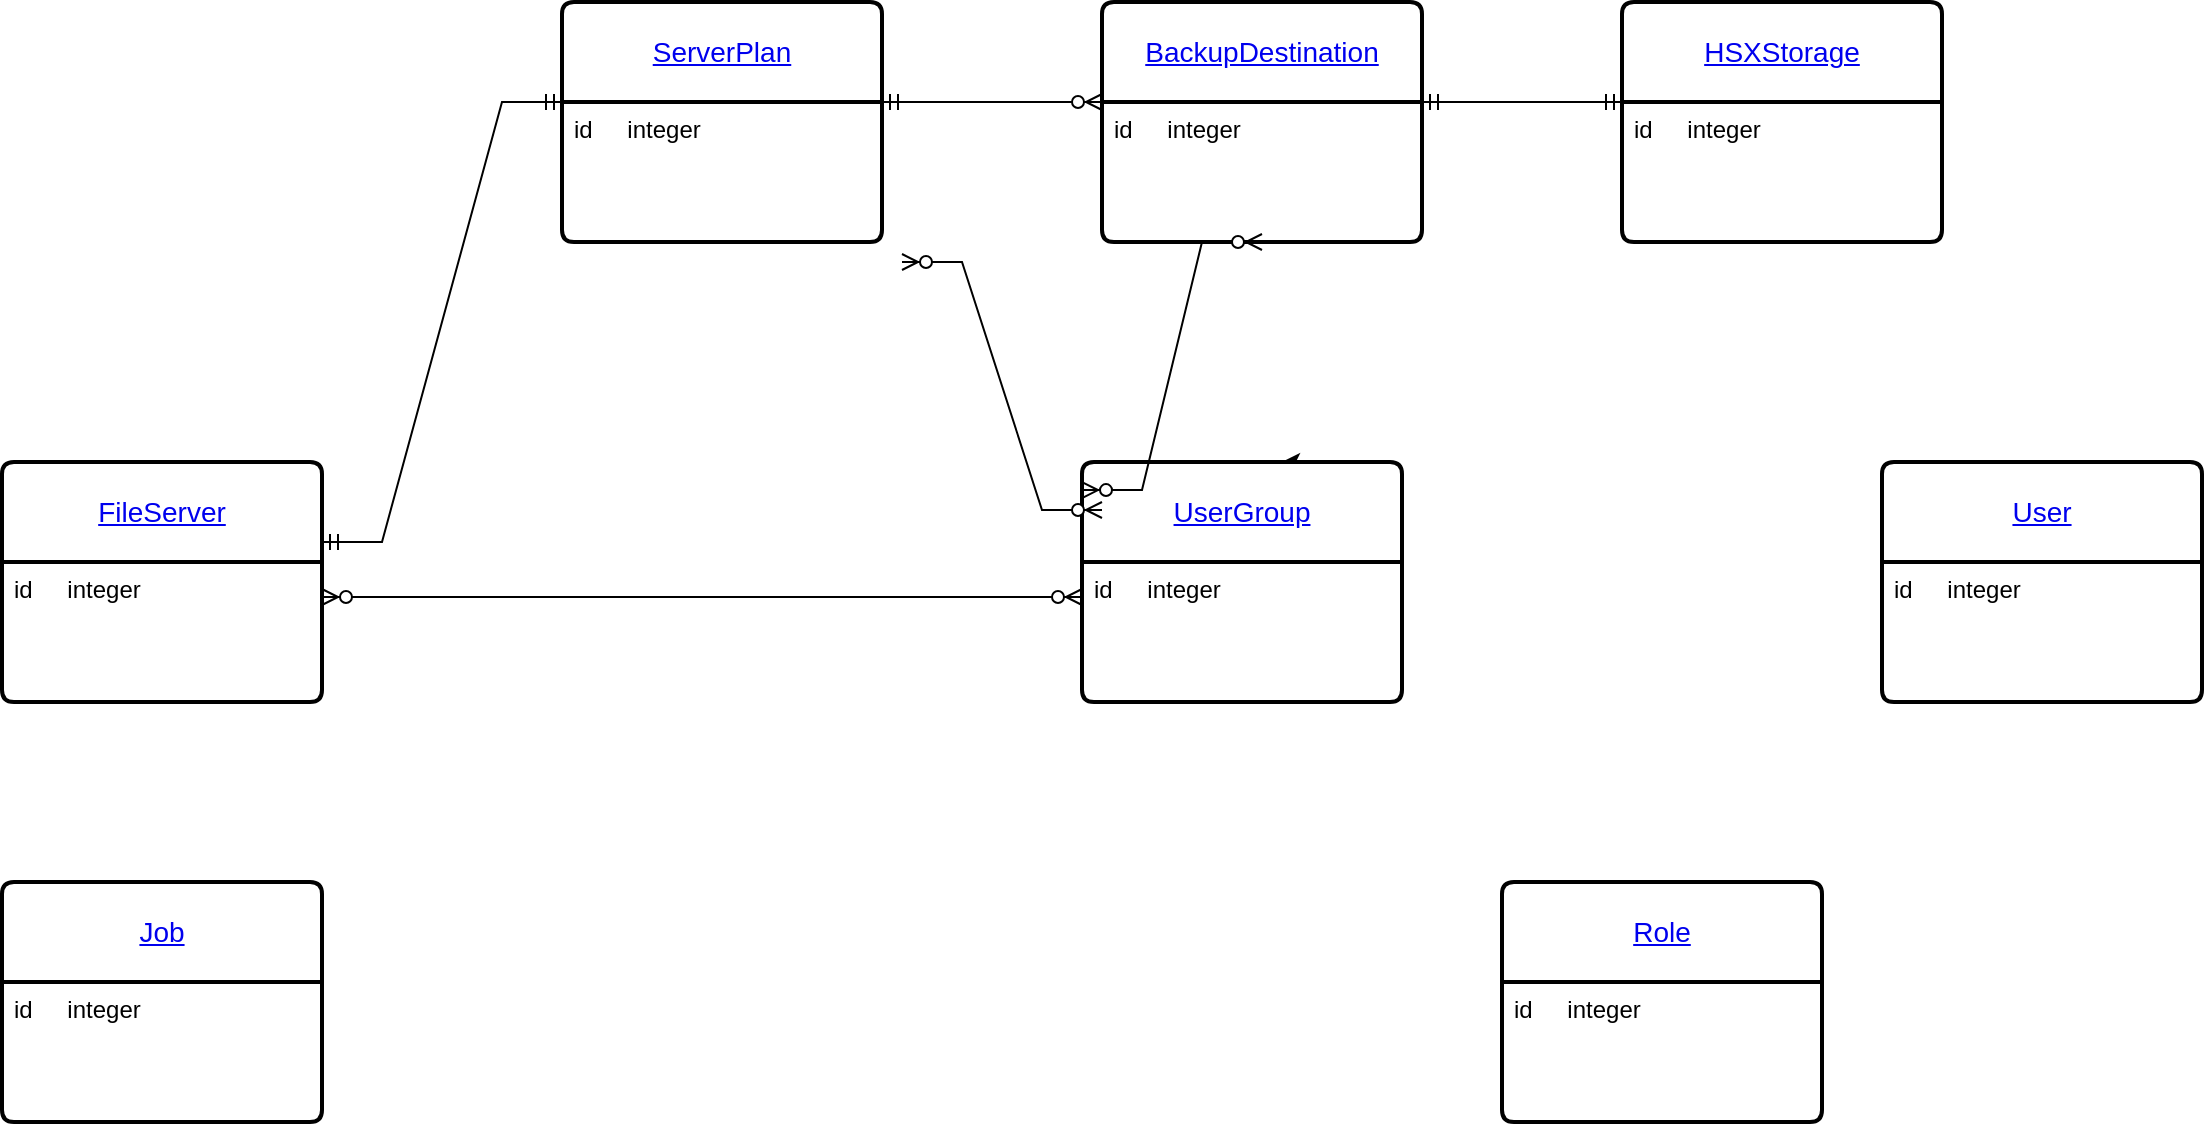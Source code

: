<mxfile version="22.1.7" type="github">
  <diagram name="Page-1" id="DsbFrssbx2dvVhhEY77j">
    <mxGraphModel dx="2234" dy="790" grid="1" gridSize="10" guides="1" tooltips="1" connect="1" arrows="1" fold="1" page="0" pageScale="1" pageWidth="850" pageHeight="1100" math="0" shadow="0">
      <root>
        <mxCell id="0" />
        <mxCell id="1" parent="0" />
        <mxCell id="5Wq9M_YqisIYOuM1t0nU-1" value="&lt;a href=&quot;https://api-next.commvault.com/docs/api/cv/OpenAPI3/get-file-servers#get-file-servers&quot;&gt;FileServer&lt;/a&gt;" style="swimlane;childLayout=stackLayout;horizontal=1;startSize=50;horizontalStack=0;rounded=1;fontSize=14;fontStyle=0;strokeWidth=2;resizeParent=0;resizeLast=1;shadow=0;dashed=0;align=center;arcSize=4;whiteSpace=wrap;html=1;" parent="1" vertex="1">
          <mxGeometry x="-400" y="330" width="160" height="120" as="geometry">
            <mxRectangle x="70" y="140" width="80" height="50" as="alternateBounds" />
          </mxGeometry>
        </mxCell>
        <mxCell id="5Wq9M_YqisIYOuM1t0nU-2" value="id&lt;span style=&quot;white-space: pre;&quot;&gt;&#x9;&lt;/span&gt;integer" style="align=left;strokeColor=none;fillColor=none;spacingLeft=4;fontSize=12;verticalAlign=top;resizable=0;rotatable=0;part=1;html=1;" parent="5Wq9M_YqisIYOuM1t0nU-1" vertex="1">
          <mxGeometry y="50" width="160" height="70" as="geometry" />
        </mxCell>
        <mxCell id="5Wq9M_YqisIYOuM1t0nU-3" value="&lt;a href=&quot;https://api-next.commvault.com/docs/api/cv/OpenAPI3/get-plan-by-id&quot;&gt;ServerPlan&lt;/a&gt;" style="swimlane;childLayout=stackLayout;horizontal=1;startSize=50;horizontalStack=0;rounded=1;fontSize=14;fontStyle=0;strokeWidth=2;resizeParent=0;resizeLast=1;shadow=0;dashed=0;align=center;arcSize=4;whiteSpace=wrap;html=1;" parent="1" vertex="1">
          <mxGeometry x="-120" y="100" width="160" height="120" as="geometry">
            <mxRectangle x="70" y="140" width="80" height="50" as="alternateBounds" />
          </mxGeometry>
        </mxCell>
        <mxCell id="5Wq9M_YqisIYOuM1t0nU-4" value="id&lt;span style=&quot;white-space: pre;&quot;&gt;&#x9;&lt;/span&gt;integer" style="align=left;strokeColor=none;fillColor=none;spacingLeft=4;fontSize=12;verticalAlign=top;resizable=0;rotatable=0;part=1;html=1;" parent="5Wq9M_YqisIYOuM1t0nU-3" vertex="1">
          <mxGeometry y="50" width="160" height="70" as="geometry" />
        </mxCell>
        <mxCell id="5Wq9M_YqisIYOuM1t0nU-10" value="&lt;a href=&quot;https://api-next.commvault.com/docs/api/cv/OpenAPI3/get-backup-destination-details&quot;&gt;BackupDestination&lt;/a&gt;" style="swimlane;childLayout=stackLayout;horizontal=1;startSize=50;horizontalStack=0;rounded=1;fontSize=14;fontStyle=0;strokeWidth=2;resizeParent=0;resizeLast=1;shadow=0;dashed=0;align=center;arcSize=4;whiteSpace=wrap;html=1;" parent="1" vertex="1">
          <mxGeometry x="150" y="100" width="160" height="120" as="geometry">
            <mxRectangle x="70" y="140" width="80" height="50" as="alternateBounds" />
          </mxGeometry>
        </mxCell>
        <mxCell id="5Wq9M_YqisIYOuM1t0nU-11" value="id&lt;span style=&quot;white-space: pre;&quot;&gt;&#x9;&lt;/span&gt;integer" style="align=left;strokeColor=none;fillColor=none;spacingLeft=4;fontSize=12;verticalAlign=top;resizable=0;rotatable=0;part=1;html=1;" parent="5Wq9M_YqisIYOuM1t0nU-10" vertex="1">
          <mxGeometry y="50" width="160" height="70" as="geometry" />
        </mxCell>
        <mxCell id="5Wq9M_YqisIYOuM1t0nU-12" value="&lt;a href=&quot;https://api-next.commvault.com/docs/api/cv/OpenAPI3/get-hyper-scale-storage-by-id#get-details-of-a-specific-hyperscale-storage&quot;&gt;HSXStorage&lt;/a&gt;" style="swimlane;childLayout=stackLayout;horizontal=1;startSize=50;horizontalStack=0;rounded=1;fontSize=14;fontStyle=0;strokeWidth=2;resizeParent=0;resizeLast=1;shadow=0;dashed=0;align=center;arcSize=4;whiteSpace=wrap;html=1;" parent="1" vertex="1">
          <mxGeometry x="410" y="100" width="160" height="120" as="geometry">
            <mxRectangle x="70" y="140" width="80" height="50" as="alternateBounds" />
          </mxGeometry>
        </mxCell>
        <mxCell id="5Wq9M_YqisIYOuM1t0nU-13" value="id&lt;span style=&quot;white-space: pre;&quot;&gt;&#x9;&lt;/span&gt;integer" style="align=left;strokeColor=none;fillColor=none;spacingLeft=4;fontSize=12;verticalAlign=top;resizable=0;rotatable=0;part=1;html=1;" parent="5Wq9M_YqisIYOuM1t0nU-12" vertex="1">
          <mxGeometry y="50" width="160" height="70" as="geometry" />
        </mxCell>
        <mxCell id="SlC107RUCFVOXHT2UsFt-3" style="edgeStyle=orthogonalEdgeStyle;rounded=0;orthogonalLoop=1;jettySize=auto;html=1;exitX=0.75;exitY=0;exitDx=0;exitDy=0;" edge="1" parent="1" source="SlC107RUCFVOXHT2UsFt-1">
          <mxGeometry relative="1" as="geometry">
            <mxPoint x="240" y="330.0" as="targetPoint" />
          </mxGeometry>
        </mxCell>
        <mxCell id="SlC107RUCFVOXHT2UsFt-1" value="&lt;a href=&quot;https://api-next.commvault.com/docs/api/cv/OpenAPI3/get-user-group-details&quot;&gt;UserGroup&lt;/a&gt;" style="swimlane;childLayout=stackLayout;horizontal=1;startSize=50;horizontalStack=0;rounded=1;fontSize=14;fontStyle=0;strokeWidth=2;resizeParent=0;resizeLast=1;shadow=0;dashed=0;align=center;arcSize=4;whiteSpace=wrap;html=1;" vertex="1" parent="1">
          <mxGeometry x="140" y="330" width="160" height="120" as="geometry">
            <mxRectangle x="70" y="140" width="80" height="50" as="alternateBounds" />
          </mxGeometry>
        </mxCell>
        <mxCell id="SlC107RUCFVOXHT2UsFt-2" value="id&lt;span style=&quot;white-space: pre;&quot;&gt;&#x9;&lt;/span&gt;integer" style="align=left;strokeColor=none;fillColor=none;spacingLeft=4;fontSize=12;verticalAlign=top;resizable=0;rotatable=0;part=1;html=1;" vertex="1" parent="SlC107RUCFVOXHT2UsFt-1">
          <mxGeometry y="50" width="160" height="70" as="geometry" />
        </mxCell>
        <mxCell id="SlC107RUCFVOXHT2UsFt-4" value="&lt;a href=&quot;https://api-next.commvault.com/docs/api/cv/OpenAPI3/get-role-details&quot;&gt;Role&lt;/a&gt;" style="swimlane;childLayout=stackLayout;horizontal=1;startSize=50;horizontalStack=0;rounded=1;fontSize=14;fontStyle=0;strokeWidth=2;resizeParent=0;resizeLast=1;shadow=0;dashed=0;align=center;arcSize=4;whiteSpace=wrap;html=1;" vertex="1" parent="1">
          <mxGeometry x="350" y="540" width="160" height="120" as="geometry">
            <mxRectangle x="70" y="140" width="80" height="50" as="alternateBounds" />
          </mxGeometry>
        </mxCell>
        <mxCell id="SlC107RUCFVOXHT2UsFt-5" value="id&lt;span style=&quot;white-space: pre;&quot;&gt;&#x9;&lt;/span&gt;integer" style="align=left;strokeColor=none;fillColor=none;spacingLeft=4;fontSize=12;verticalAlign=top;resizable=0;rotatable=0;part=1;html=1;" vertex="1" parent="SlC107RUCFVOXHT2UsFt-4">
          <mxGeometry y="50" width="160" height="70" as="geometry" />
        </mxCell>
        <mxCell id="SlC107RUCFVOXHT2UsFt-6" value="&lt;a href=&quot;https://api-next.commvault.com/docs/api/cv/OpenAPI3/get-user-details&quot;&gt;User&lt;/a&gt;" style="swimlane;childLayout=stackLayout;horizontal=1;startSize=50;horizontalStack=0;rounded=1;fontSize=14;fontStyle=0;strokeWidth=2;resizeParent=0;resizeLast=1;shadow=0;dashed=0;align=center;arcSize=4;whiteSpace=wrap;html=1;" vertex="1" parent="1">
          <mxGeometry x="540" y="330" width="160" height="120" as="geometry">
            <mxRectangle x="70" y="140" width="80" height="50" as="alternateBounds" />
          </mxGeometry>
        </mxCell>
        <mxCell id="SlC107RUCFVOXHT2UsFt-7" value="id&lt;span style=&quot;white-space: pre;&quot;&gt;&#x9;&lt;/span&gt;integer" style="align=left;strokeColor=none;fillColor=none;spacingLeft=4;fontSize=12;verticalAlign=top;resizable=0;rotatable=0;part=1;html=1;" vertex="1" parent="SlC107RUCFVOXHT2UsFt-6">
          <mxGeometry y="50" width="160" height="70" as="geometry" />
        </mxCell>
        <mxCell id="SlC107RUCFVOXHT2UsFt-8" value="&lt;a href=&quot;https://api-next.commvault.com/docs/api/cv/JobOperations/get-job-summary-of-a-job#get-job-summary-of-a-job&quot;&gt;Job&lt;/a&gt;" style="swimlane;childLayout=stackLayout;horizontal=1;startSize=50;horizontalStack=0;rounded=1;fontSize=14;fontStyle=0;strokeWidth=2;resizeParent=0;resizeLast=1;shadow=0;dashed=0;align=center;arcSize=4;whiteSpace=wrap;html=1;" vertex="1" parent="1">
          <mxGeometry x="-400" y="540" width="160" height="120" as="geometry">
            <mxRectangle x="70" y="140" width="80" height="50" as="alternateBounds" />
          </mxGeometry>
        </mxCell>
        <mxCell id="SlC107RUCFVOXHT2UsFt-9" value="id&lt;span style=&quot;white-space: pre;&quot;&gt;&#x9;&lt;/span&gt;integer" style="align=left;strokeColor=none;fillColor=none;spacingLeft=4;fontSize=12;verticalAlign=top;resizable=0;rotatable=0;part=1;html=1;" vertex="1" parent="SlC107RUCFVOXHT2UsFt-8">
          <mxGeometry y="50" width="160" height="70" as="geometry" />
        </mxCell>
        <mxCell id="SlC107RUCFVOXHT2UsFt-16" value="" style="edgeStyle=entityRelationEdgeStyle;fontSize=12;html=1;endArrow=ERmandOne;startArrow=ERmandOne;rounded=0;exitX=1;exitY=0.333;exitDx=0;exitDy=0;exitPerimeter=0;entryX=0;entryY=0;entryDx=0;entryDy=0;" edge="1" parent="1" source="5Wq9M_YqisIYOuM1t0nU-1" target="5Wq9M_YqisIYOuM1t0nU-4">
          <mxGeometry width="100" height="100" relative="1" as="geometry">
            <mxPoint x="-220" y="310" as="sourcePoint" />
            <mxPoint x="-120" y="210" as="targetPoint" />
          </mxGeometry>
        </mxCell>
        <mxCell id="SlC107RUCFVOXHT2UsFt-17" value="" style="edgeStyle=entityRelationEdgeStyle;fontSize=12;html=1;endArrow=ERzeroToMany;startArrow=ERmandOne;rounded=0;exitX=1;exitY=0;exitDx=0;exitDy=0;entryX=0;entryY=0;entryDx=0;entryDy=0;" edge="1" parent="1" source="5Wq9M_YqisIYOuM1t0nU-4" target="5Wq9M_YqisIYOuM1t0nU-11">
          <mxGeometry width="100" height="100" relative="1" as="geometry">
            <mxPoint x="50" y="230" as="sourcePoint" />
            <mxPoint x="150" y="130" as="targetPoint" />
          </mxGeometry>
        </mxCell>
        <mxCell id="SlC107RUCFVOXHT2UsFt-18" value="" style="edgeStyle=entityRelationEdgeStyle;fontSize=12;html=1;endArrow=ERmandOne;startArrow=ERmandOne;rounded=0;entryX=0;entryY=0;entryDx=0;entryDy=0;" edge="1" parent="1">
          <mxGeometry width="100" height="100" relative="1" as="geometry">
            <mxPoint x="310" y="150" as="sourcePoint" />
            <mxPoint x="410" y="150" as="targetPoint" />
          </mxGeometry>
        </mxCell>
        <mxCell id="SlC107RUCFVOXHT2UsFt-20" value="" style="edgeStyle=entityRelationEdgeStyle;fontSize=12;html=1;endArrow=ERzeroToMany;endFill=1;startArrow=ERzeroToMany;rounded=0;exitX=1;exitY=0.25;exitDx=0;exitDy=0;entryX=0;entryY=0.25;entryDx=0;entryDy=0;" edge="1" parent="1" source="5Wq9M_YqisIYOuM1t0nU-2" target="SlC107RUCFVOXHT2UsFt-2">
          <mxGeometry width="100" height="100" relative="1" as="geometry">
            <mxPoint x="-110" y="450" as="sourcePoint" />
            <mxPoint x="-10" y="350" as="targetPoint" />
          </mxGeometry>
        </mxCell>
        <mxCell id="SlC107RUCFVOXHT2UsFt-21" value="" style="edgeStyle=entityRelationEdgeStyle;fontSize=12;html=1;endArrow=ERzeroToMany;endFill=1;startArrow=ERzeroToMany;rounded=0;exitX=0.5;exitY=1;exitDx=0;exitDy=0;entryX=0;entryY=0.117;entryDx=0;entryDy=0;entryPerimeter=0;" edge="1" parent="1" source="5Wq9M_YqisIYOuM1t0nU-11" target="SlC107RUCFVOXHT2UsFt-1">
          <mxGeometry width="100" height="100" relative="1" as="geometry">
            <mxPoint x="-230" y="408" as="sourcePoint" />
            <mxPoint x="130" y="344" as="targetPoint" />
            <Array as="points">
              <mxPoint x="220" y="270" />
            </Array>
          </mxGeometry>
        </mxCell>
        <mxCell id="SlC107RUCFVOXHT2UsFt-22" value="" style="edgeStyle=entityRelationEdgeStyle;fontSize=12;html=1;endArrow=ERzeroToMany;endFill=1;startArrow=ERzeroToMany;rounded=0;exitX=1;exitY=1;exitDx=0;exitDy=0;entryX=0;entryY=0.117;entryDx=0;entryDy=0;entryPerimeter=0;" edge="1" parent="1">
          <mxGeometry width="100" height="100" relative="1" as="geometry">
            <mxPoint x="50" y="230" as="sourcePoint" />
            <mxPoint x="150" y="354" as="targetPoint" />
          </mxGeometry>
        </mxCell>
      </root>
    </mxGraphModel>
  </diagram>
</mxfile>
